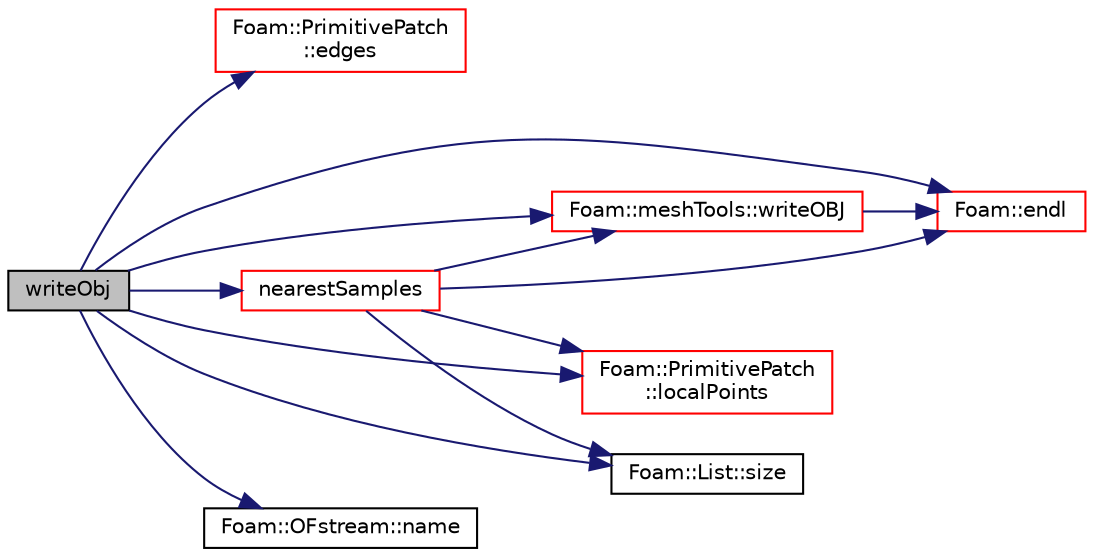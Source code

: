 digraph "writeObj"
{
  bgcolor="transparent";
  edge [fontname="Helvetica",fontsize="10",labelfontname="Helvetica",labelfontsize="10"];
  node [fontname="Helvetica",fontsize="10",shape=record];
  rankdir="LR";
  Node1 [label="writeObj",height=0.2,width=0.4,color="black", fillcolor="grey75", style="filled", fontcolor="black"];
  Node1 -> Node2 [color="midnightblue",fontsize="10",style="solid",fontname="Helvetica"];
  Node2 [label="Foam::PrimitivePatch\l::edges",height=0.2,width=0.4,color="red",URL="$a02004.html#aae82d34fe433288eb6b1f9dea53675c8",tooltip="Return list of edges, address into LOCAL point list. "];
  Node1 -> Node3 [color="midnightblue",fontsize="10",style="solid",fontname="Helvetica"];
  Node3 [label="Foam::endl",height=0.2,width=0.4,color="red",URL="$a10958.html#a2db8fe02a0d3909e9351bb4275b23ce4",tooltip="Add newline and flush stream. "];
  Node1 -> Node4 [color="midnightblue",fontsize="10",style="solid",fontname="Helvetica"];
  Node4 [label="Foam::PrimitivePatch\l::localPoints",height=0.2,width=0.4,color="red",URL="$a02004.html#a180aa335ba66b3224df33de8eb29b3bf",tooltip="Return pointField of points in patch. "];
  Node1 -> Node5 [color="midnightblue",fontsize="10",style="solid",fontname="Helvetica"];
  Node5 [label="Foam::OFstream::name",height=0.2,width=0.4,color="black",URL="$a01736.html#acd3da3556711337d571c60cf9ffb91cc",tooltip="Return the name of the stream. "];
  Node1 -> Node6 [color="midnightblue",fontsize="10",style="solid",fontname="Helvetica"];
  Node6 [label="nearestSamples",height=0.2,width=0.4,color="red",URL="$a02547.html#a05b6a62c91ca3d68db42ba635ff1f307",tooltip="Find nearest sample for selected surface points. "];
  Node6 -> Node3 [color="midnightblue",fontsize="10",style="solid",fontname="Helvetica"];
  Node6 -> Node4 [color="midnightblue",fontsize="10",style="solid",fontname="Helvetica"];
  Node6 -> Node7 [color="midnightblue",fontsize="10",style="solid",fontname="Helvetica"];
  Node7 [label="Foam::List::size",height=0.2,width=0.4,color="black",URL="$a01387.html#a8a5f6fa29bd4b500caf186f60245b384",tooltip="Override size to be inconsistent with allocated storage. "];
  Node6 -> Node8 [color="midnightblue",fontsize="10",style="solid",fontname="Helvetica"];
  Node8 [label="Foam::meshTools::writeOBJ",height=0.2,width=0.4,color="red",URL="$a11013.html#afd76c6ccc8ee4a5957f0232218167c17",tooltip="Write obj representation of point. "];
  Node8 -> Node3 [color="midnightblue",fontsize="10",style="solid",fontname="Helvetica"];
  Node1 -> Node7 [color="midnightblue",fontsize="10",style="solid",fontname="Helvetica"];
  Node1 -> Node8 [color="midnightblue",fontsize="10",style="solid",fontname="Helvetica"];
}
